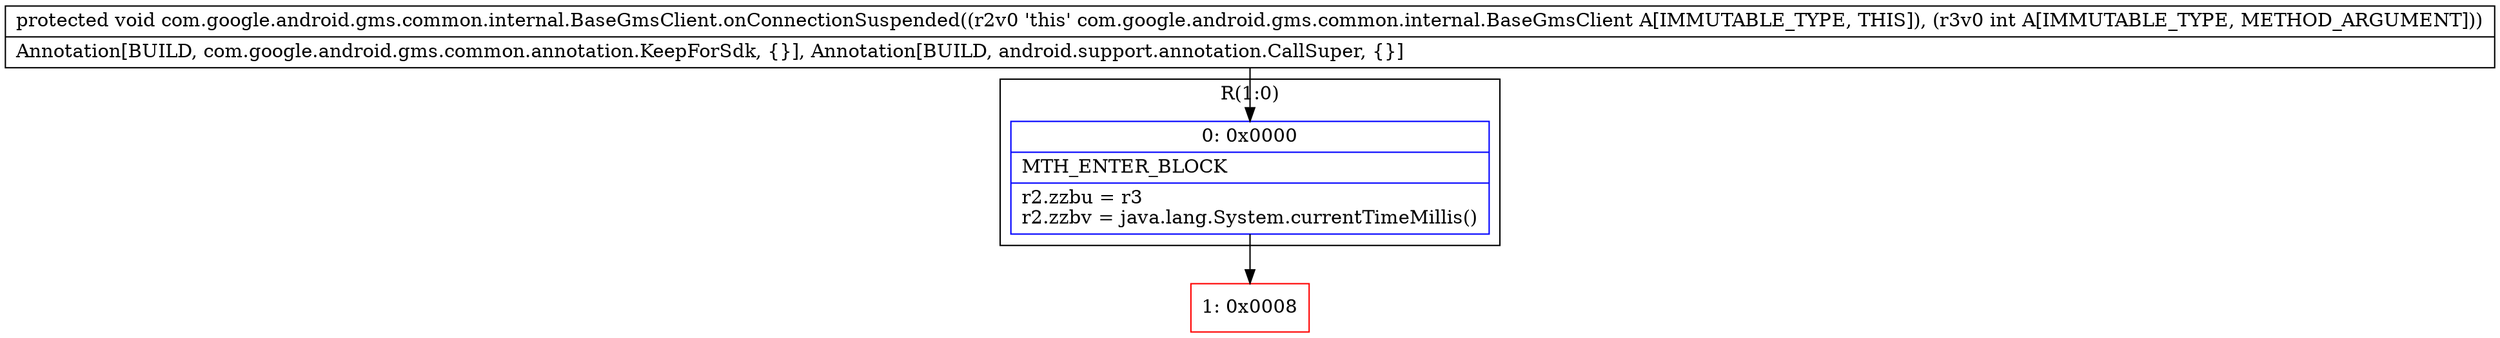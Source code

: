 digraph "CFG forcom.google.android.gms.common.internal.BaseGmsClient.onConnectionSuspended(I)V" {
subgraph cluster_Region_1084756650 {
label = "R(1:0)";
node [shape=record,color=blue];
Node_0 [shape=record,label="{0\:\ 0x0000|MTH_ENTER_BLOCK\l|r2.zzbu = r3\lr2.zzbv = java.lang.System.currentTimeMillis()\l}"];
}
Node_1 [shape=record,color=red,label="{1\:\ 0x0008}"];
MethodNode[shape=record,label="{protected void com.google.android.gms.common.internal.BaseGmsClient.onConnectionSuspended((r2v0 'this' com.google.android.gms.common.internal.BaseGmsClient A[IMMUTABLE_TYPE, THIS]), (r3v0 int A[IMMUTABLE_TYPE, METHOD_ARGUMENT]))  | Annotation[BUILD, com.google.android.gms.common.annotation.KeepForSdk, \{\}], Annotation[BUILD, android.support.annotation.CallSuper, \{\}]\l}"];
MethodNode -> Node_0;
Node_0 -> Node_1;
}

